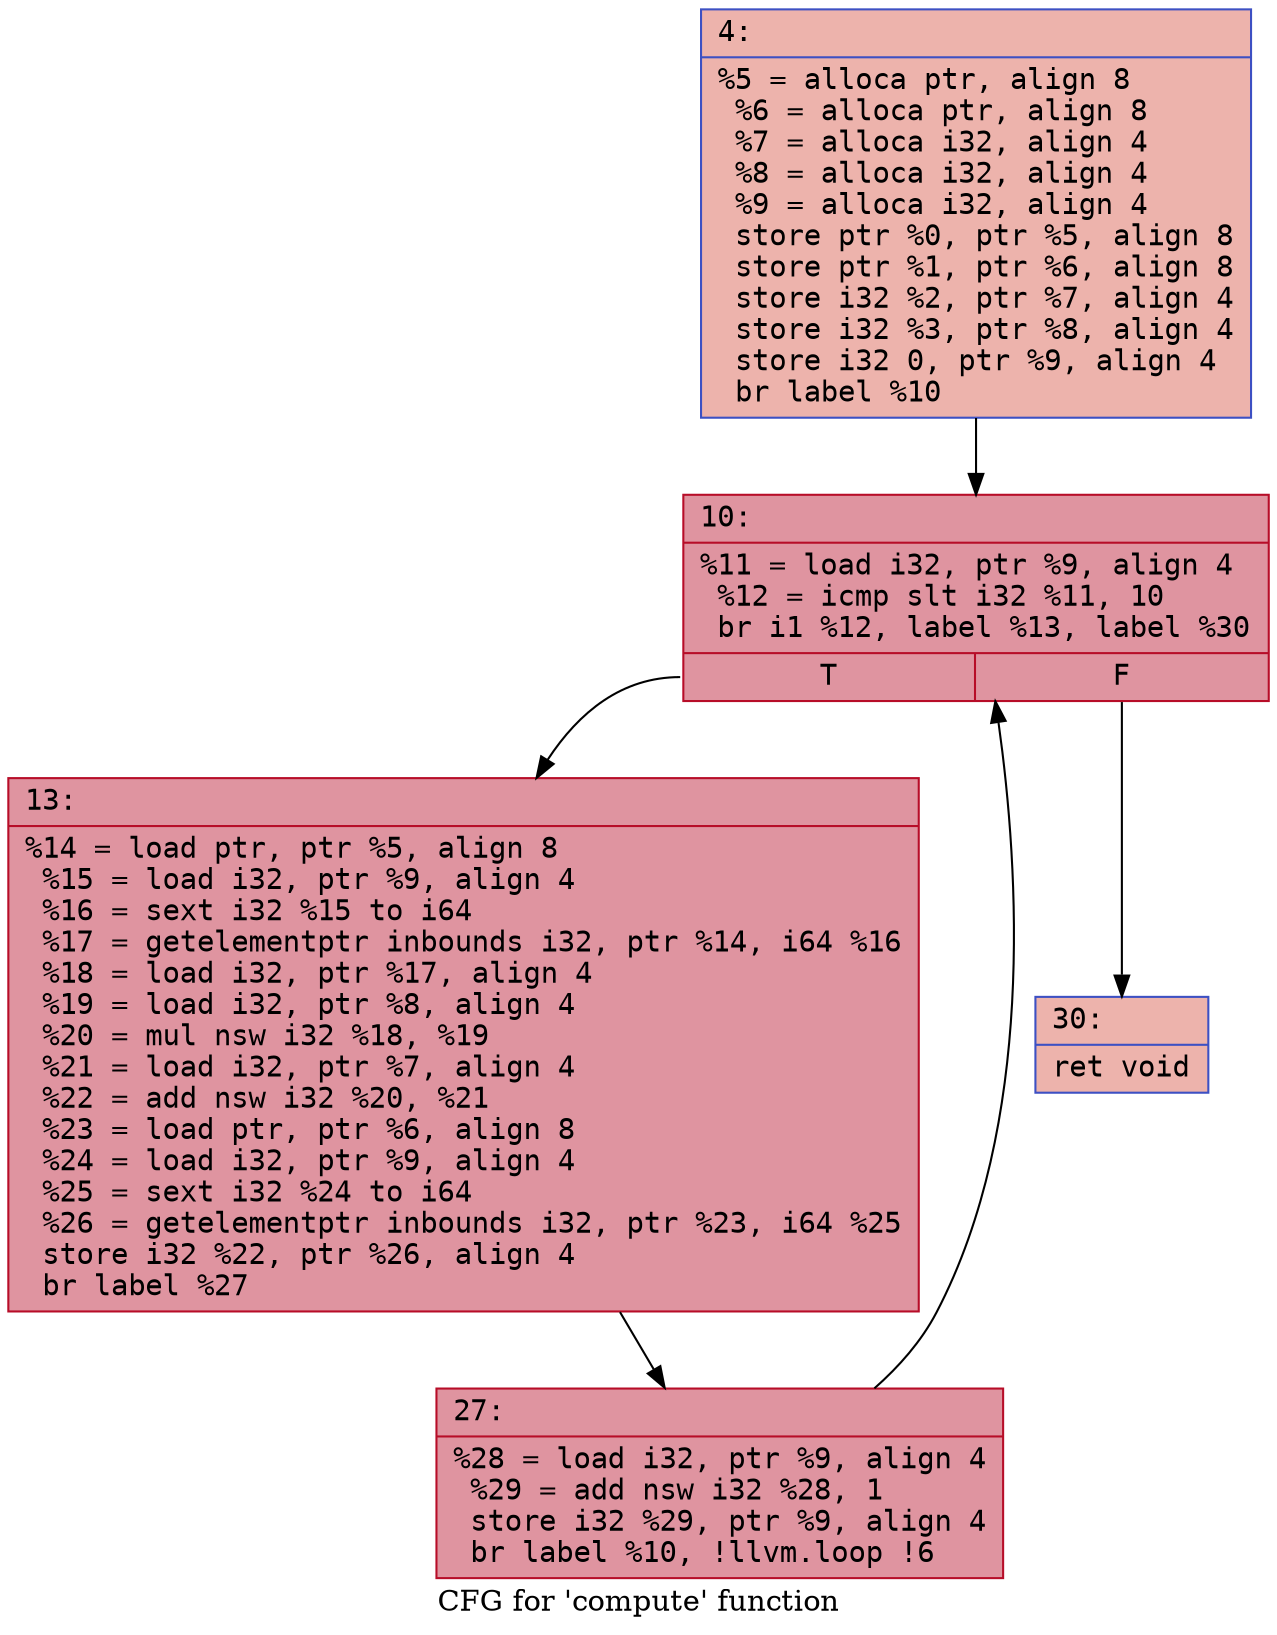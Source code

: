 digraph "CFG for 'compute' function" {
	label="CFG for 'compute' function";

	Node0x610a07370f10 [shape=record,color="#3d50c3ff", style=filled, fillcolor="#d6524470" fontname="Courier",label="{4:\l|  %5 = alloca ptr, align 8\l  %6 = alloca ptr, align 8\l  %7 = alloca i32, align 4\l  %8 = alloca i32, align 4\l  %9 = alloca i32, align 4\l  store ptr %0, ptr %5, align 8\l  store ptr %1, ptr %6, align 8\l  store i32 %2, ptr %7, align 4\l  store i32 %3, ptr %8, align 4\l  store i32 0, ptr %9, align 4\l  br label %10\l}"];
	Node0x610a07370f10 -> Node0x610a07374590[tooltip="4 -> 10\nProbability 100.00%" ];
	Node0x610a07374590 [shape=record,color="#b70d28ff", style=filled, fillcolor="#b70d2870" fontname="Courier",label="{10:\l|  %11 = load i32, ptr %9, align 4\l  %12 = icmp slt i32 %11, 10\l  br i1 %12, label %13, label %30\l|{<s0>T|<s1>F}}"];
	Node0x610a07374590:s0 -> Node0x610a073746d0[tooltip="10 -> 13\nProbability 96.88%" ];
	Node0x610a07374590:s1 -> Node0x610a07374720[tooltip="10 -> 30\nProbability 3.12%" ];
	Node0x610a073746d0 [shape=record,color="#b70d28ff", style=filled, fillcolor="#b70d2870" fontname="Courier",label="{13:\l|  %14 = load ptr, ptr %5, align 8\l  %15 = load i32, ptr %9, align 4\l  %16 = sext i32 %15 to i64\l  %17 = getelementptr inbounds i32, ptr %14, i64 %16\l  %18 = load i32, ptr %17, align 4\l  %19 = load i32, ptr %8, align 4\l  %20 = mul nsw i32 %18, %19\l  %21 = load i32, ptr %7, align 4\l  %22 = add nsw i32 %20, %21\l  %23 = load ptr, ptr %6, align 8\l  %24 = load i32, ptr %9, align 4\l  %25 = sext i32 %24 to i64\l  %26 = getelementptr inbounds i32, ptr %23, i64 %25\l  store i32 %22, ptr %26, align 4\l  br label %27\l}"];
	Node0x610a073746d0 -> Node0x610a07374ea0[tooltip="13 -> 27\nProbability 100.00%" ];
	Node0x610a07374ea0 [shape=record,color="#b70d28ff", style=filled, fillcolor="#b70d2870" fontname="Courier",label="{27:\l|  %28 = load i32, ptr %9, align 4\l  %29 = add nsw i32 %28, 1\l  store i32 %29, ptr %9, align 4\l  br label %10, !llvm.loop !6\l}"];
	Node0x610a07374ea0 -> Node0x610a07374590[tooltip="27 -> 10\nProbability 100.00%" ];
	Node0x610a07374720 [shape=record,color="#3d50c3ff", style=filled, fillcolor="#d6524470" fontname="Courier",label="{30:\l|  ret void\l}"];
}
